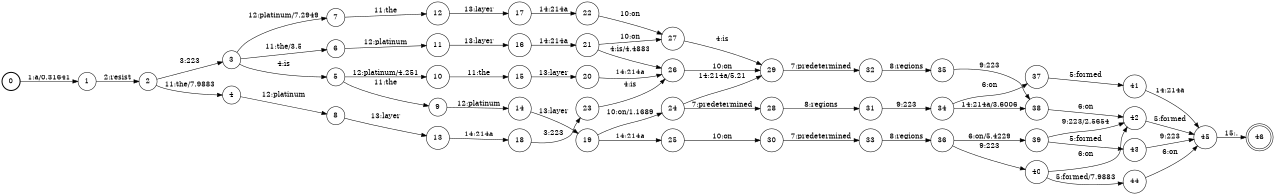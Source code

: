 digraph FST {
rankdir = LR;
size = "8.5,11";
label = "";
center = 1;
orientation = Portrait;
ranksep = "0.4";
nodesep = "0.25";
0 [label = "0", shape = circle, style = bold, fontsize = 14]
	0 -> 1 [label = "1:a/0.31641", fontsize = 14];
1 [label = "1", shape = circle, style = solid, fontsize = 14]
	1 -> 2 [label = "2:resist", fontsize = 14];
2 [label = "2", shape = circle, style = solid, fontsize = 14]
	2 -> 3 [label = "3:223", fontsize = 14];
	2 -> 4 [label = "11:the/7.9883", fontsize = 14];
3 [label = "3", shape = circle, style = solid, fontsize = 14]
	3 -> 5 [label = "4:is", fontsize = 14];
	3 -> 6 [label = "11:the/3.5", fontsize = 14];
	3 -> 7 [label = "12:platinum/7.2949", fontsize = 14];
4 [label = "4", shape = circle, style = solid, fontsize = 14]
	4 -> 8 [label = "12:platinum", fontsize = 14];
5 [label = "5", shape = circle, style = solid, fontsize = 14]
	5 -> 9 [label = "11:the", fontsize = 14];
	5 -> 10 [label = "12:platinum/4.251", fontsize = 14];
6 [label = "6", shape = circle, style = solid, fontsize = 14]
	6 -> 11 [label = "12:platinum", fontsize = 14];
7 [label = "7", shape = circle, style = solid, fontsize = 14]
	7 -> 12 [label = "11:the", fontsize = 14];
8 [label = "8", shape = circle, style = solid, fontsize = 14]
	8 -> 13 [label = "13:layer", fontsize = 14];
9 [label = "9", shape = circle, style = solid, fontsize = 14]
	9 -> 14 [label = "12:platinum", fontsize = 14];
10 [label = "10", shape = circle, style = solid, fontsize = 14]
	10 -> 15 [label = "11:the", fontsize = 14];
11 [label = "11", shape = circle, style = solid, fontsize = 14]
	11 -> 16 [label = "13:layer", fontsize = 14];
12 [label = "12", shape = circle, style = solid, fontsize = 14]
	12 -> 17 [label = "13:layer", fontsize = 14];
13 [label = "13", shape = circle, style = solid, fontsize = 14]
	13 -> 18 [label = "14:214a", fontsize = 14];
14 [label = "14", shape = circle, style = solid, fontsize = 14]
	14 -> 19 [label = "13:layer", fontsize = 14];
15 [label = "15", shape = circle, style = solid, fontsize = 14]
	15 -> 20 [label = "13:layer", fontsize = 14];
16 [label = "16", shape = circle, style = solid, fontsize = 14]
	16 -> 21 [label = "14:214a", fontsize = 14];
17 [label = "17", shape = circle, style = solid, fontsize = 14]
	17 -> 22 [label = "14:214a", fontsize = 14];
18 [label = "18", shape = circle, style = solid, fontsize = 14]
	18 -> 23 [label = "3:223", fontsize = 14];
19 [label = "19", shape = circle, style = solid, fontsize = 14]
	19 -> 24 [label = "10:on/1.1689", fontsize = 14];
	19 -> 25 [label = "14:214a", fontsize = 14];
20 [label = "20", shape = circle, style = solid, fontsize = 14]
	20 -> 26 [label = "14:214a", fontsize = 14];
21 [label = "21", shape = circle, style = solid, fontsize = 14]
	21 -> 26 [label = "4:is/4.4883", fontsize = 14];
	21 -> 27 [label = "10:on", fontsize = 14];
22 [label = "22", shape = circle, style = solid, fontsize = 14]
	22 -> 27 [label = "10:on", fontsize = 14];
23 [label = "23", shape = circle, style = solid, fontsize = 14]
	23 -> 26 [label = "4:is", fontsize = 14];
24 [label = "24", shape = circle, style = solid, fontsize = 14]
	24 -> 28 [label = "7:predetermined", fontsize = 14];
	24 -> 29 [label = "14:214a/5.21", fontsize = 14];
25 [label = "25", shape = circle, style = solid, fontsize = 14]
	25 -> 30 [label = "10:on", fontsize = 14];
26 [label = "26", shape = circle, style = solid, fontsize = 14]
	26 -> 29 [label = "10:on", fontsize = 14];
27 [label = "27", shape = circle, style = solid, fontsize = 14]
	27 -> 29 [label = "4:is", fontsize = 14];
28 [label = "28", shape = circle, style = solid, fontsize = 14]
	28 -> 31 [label = "8:regions", fontsize = 14];
29 [label = "29", shape = circle, style = solid, fontsize = 14]
	29 -> 32 [label = "7:predetermined", fontsize = 14];
30 [label = "30", shape = circle, style = solid, fontsize = 14]
	30 -> 33 [label = "7:predetermined", fontsize = 14];
31 [label = "31", shape = circle, style = solid, fontsize = 14]
	31 -> 34 [label = "9:223", fontsize = 14];
32 [label = "32", shape = circle, style = solid, fontsize = 14]
	32 -> 35 [label = "8:regions", fontsize = 14];
33 [label = "33", shape = circle, style = solid, fontsize = 14]
	33 -> 36 [label = "8:regions", fontsize = 14];
34 [label = "34", shape = circle, style = solid, fontsize = 14]
	34 -> 37 [label = "6:on", fontsize = 14];
	34 -> 38 [label = "14:214a/3.6006", fontsize = 14];
35 [label = "35", shape = circle, style = solid, fontsize = 14]
	35 -> 38 [label = "9:223", fontsize = 14];
36 [label = "36", shape = circle, style = solid, fontsize = 14]
	36 -> 40 [label = "9:223", fontsize = 14];
	36 -> 39 [label = "6:on/5.4229", fontsize = 14];
37 [label = "37", shape = circle, style = solid, fontsize = 14]
	37 -> 41 [label = "5:formed", fontsize = 14];
38 [label = "38", shape = circle, style = solid, fontsize = 14]
	38 -> 42 [label = "6:on", fontsize = 14];
39 [label = "39", shape = circle, style = solid, fontsize = 14]
	39 -> 42 [label = "9:223/2.5654", fontsize = 14];
	39 -> 43 [label = "5:formed", fontsize = 14];
40 [label = "40", shape = circle, style = solid, fontsize = 14]
	40 -> 44 [label = "5:formed/7.9883", fontsize = 14];
	40 -> 42 [label = "6:on", fontsize = 14];
41 [label = "41", shape = circle, style = solid, fontsize = 14]
	41 -> 45 [label = "14:214a", fontsize = 14];
42 [label = "42", shape = circle, style = solid, fontsize = 14]
	42 -> 45 [label = "5:formed", fontsize = 14];
43 [label = "43", shape = circle, style = solid, fontsize = 14]
	43 -> 45 [label = "9:223", fontsize = 14];
44 [label = "44", shape = circle, style = solid, fontsize = 14]
	44 -> 45 [label = "6:on", fontsize = 14];
45 [label = "45", shape = circle, style = solid, fontsize = 14]
	45 -> 46 [label = "15:.", fontsize = 14];
46 [label = "46", shape = doublecircle, style = solid, fontsize = 14]
}
